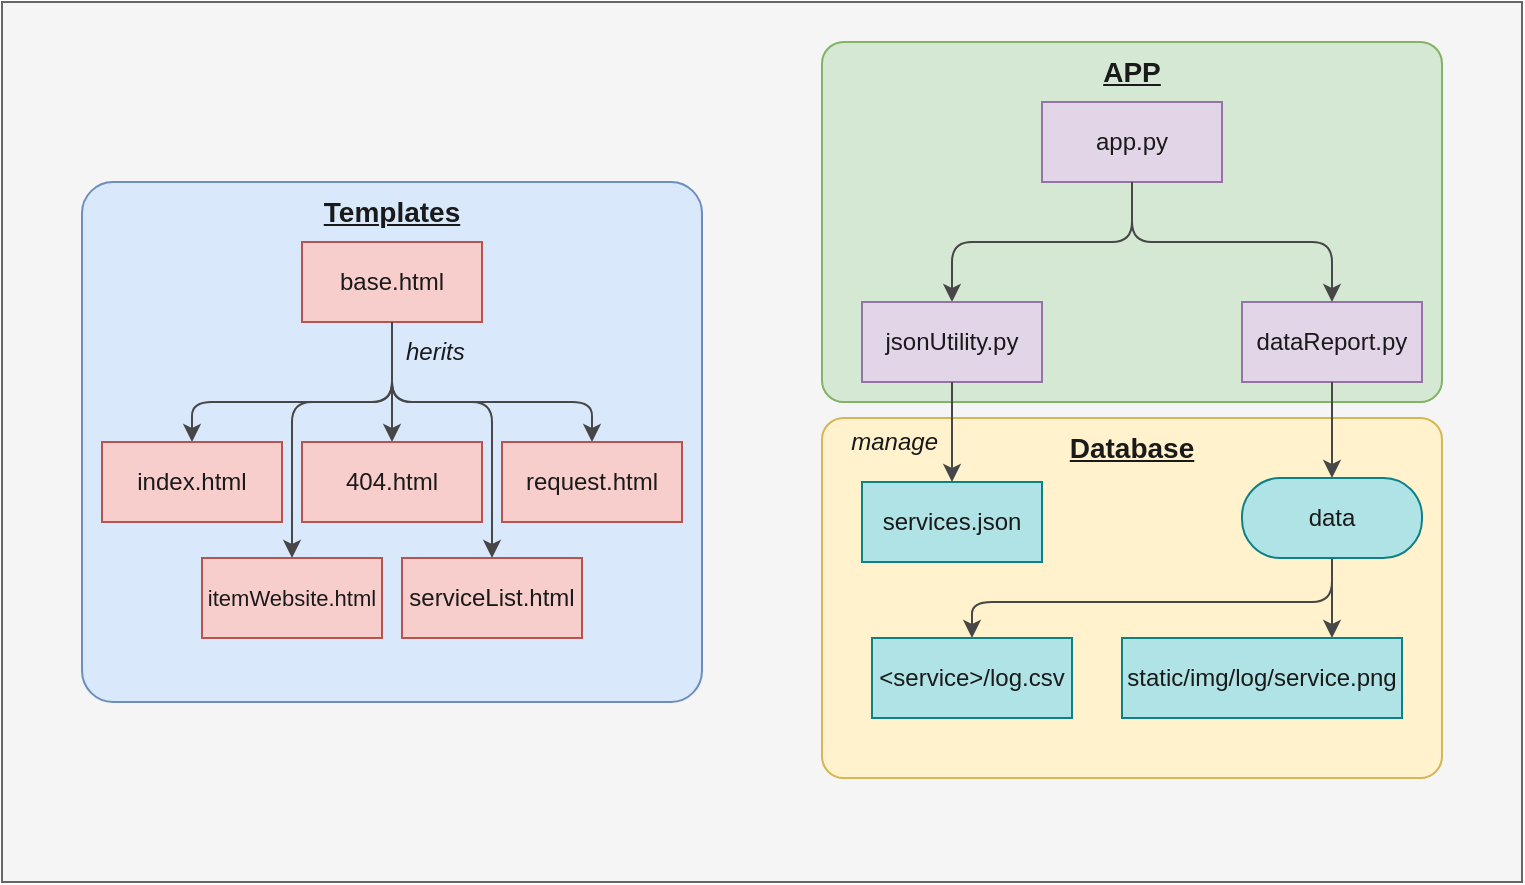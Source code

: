 <mxfile>
    <diagram id="ZKKhcdbOqJRwUNd-fRH-" name="Page-1">
        <mxGraphModel dx="549" dy="605" grid="1" gridSize="10" guides="1" tooltips="1" connect="1" arrows="1" fold="1" page="1" pageScale="1" pageWidth="827" pageHeight="1169" math="0" shadow="0">
            <root>
                <mxCell id="0"/>
                <mxCell id="1" parent="0"/>
                <mxCell id="2" value="" style="rounded=0;whiteSpace=wrap;html=1;fillColor=#f5f5f5;fontColor=#333333;strokeColor=#666666;" vertex="1" parent="1">
                    <mxGeometry x="50" y="120" width="760" height="440" as="geometry"/>
                </mxCell>
                <mxCell id="4" value="&lt;p style=&quot;line-height: 310%;&quot;&gt;&lt;br&gt;&lt;/p&gt;" style="rounded=1;whiteSpace=wrap;html=1;fillColor=#dae8fc;strokeColor=#6c8ebf;arcSize=6;" vertex="1" parent="1">
                    <mxGeometry x="90" y="210" width="310" height="260" as="geometry"/>
                </mxCell>
                <mxCell id="5" value="&lt;b&gt;&lt;u&gt;&lt;font style=&quot;font-size: 14px;&quot;&gt;Templates&lt;/font&gt;&lt;/u&gt;&lt;/b&gt;" style="text;html=1;strokeColor=none;fillColor=none;align=center;verticalAlign=middle;whiteSpace=wrap;rounded=0;fontColor=#1A1A1A;" vertex="1" parent="1">
                    <mxGeometry x="215" y="210" width="60" height="30" as="geometry"/>
                </mxCell>
                <mxCell id="13" style="edgeStyle=none;html=1;entryX=0.5;entryY=0;entryDx=0;entryDy=0;fontSize=11;fontColor=#1A1A1A;strokeColor=#474747;exitX=0.5;exitY=1;exitDx=0;exitDy=0;" edge="1" parent="1" source="6" target="7">
                    <mxGeometry relative="1" as="geometry">
                        <Array as="points">
                            <mxPoint x="245" y="320"/>
                            <mxPoint x="145" y="320"/>
                        </Array>
                    </mxGeometry>
                </mxCell>
                <mxCell id="6" value="&lt;font color=&quot;#1a1a1a&quot;&gt;base.html&lt;/font&gt;" style="rounded=0;whiteSpace=wrap;html=1;fillColor=#f8cecc;strokeColor=#b85450;" vertex="1" parent="1">
                    <mxGeometry x="200" y="240" width="90" height="40" as="geometry"/>
                </mxCell>
                <mxCell id="7" value="&lt;font color=&quot;#1a1a1a&quot;&gt;index.html&lt;br&gt;&lt;/font&gt;" style="rounded=0;whiteSpace=wrap;html=1;fillColor=#f8cecc;strokeColor=#b85450;" vertex="1" parent="1">
                    <mxGeometry x="100" y="340" width="90" height="40" as="geometry"/>
                </mxCell>
                <mxCell id="8" value="&lt;font color=&quot;#1a1a1a&quot;&gt;404.html&lt;br&gt;&lt;/font&gt;" style="rounded=0;whiteSpace=wrap;html=1;fillColor=#f8cecc;strokeColor=#b85450;" vertex="1" parent="1">
                    <mxGeometry x="200" y="340" width="90" height="40" as="geometry"/>
                </mxCell>
                <mxCell id="10" value="&lt;font color=&quot;#1a1a1a&quot;&gt;serviceList.html&lt;br&gt;&lt;/font&gt;" style="rounded=0;whiteSpace=wrap;html=1;fillColor=#f8cecc;strokeColor=#b85450;" vertex="1" parent="1">
                    <mxGeometry x="250" y="398" width="90" height="40" as="geometry"/>
                </mxCell>
                <mxCell id="11" value="&lt;font color=&quot;#1a1a1a&quot;&gt;request.html&lt;br&gt;&lt;/font&gt;" style="rounded=0;whiteSpace=wrap;html=1;fillColor=#f8cecc;strokeColor=#b85450;" vertex="1" parent="1">
                    <mxGeometry x="300" y="340" width="90" height="40" as="geometry"/>
                </mxCell>
                <mxCell id="12" value="&lt;font color=&quot;#1a1a1a&quot;&gt;&lt;font style=&quot;font-size: 11px;&quot;&gt;itemWebsite.html&lt;/font&gt;&lt;br&gt;&lt;/font&gt;" style="rounded=0;whiteSpace=wrap;html=1;fillColor=#f8cecc;strokeColor=#b85450;" vertex="1" parent="1">
                    <mxGeometry x="150" y="398" width="90" height="40" as="geometry"/>
                </mxCell>
                <mxCell id="14" style="edgeStyle=none;html=1;entryX=0.5;entryY=0;entryDx=0;entryDy=0;fontSize=11;fontColor=#1A1A1A;strokeColor=#474747;exitX=0.5;exitY=1;exitDx=0;exitDy=0;" edge="1" parent="1" source="6" target="12">
                    <mxGeometry relative="1" as="geometry">
                        <mxPoint x="221.667" y="310" as="sourcePoint"/>
                        <mxPoint x="155" y="350" as="targetPoint"/>
                        <Array as="points">
                            <mxPoint x="245" y="320"/>
                            <mxPoint x="195" y="320"/>
                        </Array>
                    </mxGeometry>
                </mxCell>
                <mxCell id="15" style="edgeStyle=none;html=1;entryX=0.5;entryY=0;entryDx=0;entryDy=0;fontSize=11;fontColor=#1A1A1A;strokeColor=#474747;exitX=0.5;exitY=1;exitDx=0;exitDy=0;" edge="1" parent="1" source="6" target="10">
                    <mxGeometry relative="1" as="geometry">
                        <mxPoint x="240" y="300" as="sourcePoint"/>
                        <mxPoint x="165" y="360" as="targetPoint"/>
                        <Array as="points">
                            <mxPoint x="245" y="320"/>
                            <mxPoint x="295" y="320"/>
                        </Array>
                    </mxGeometry>
                </mxCell>
                <mxCell id="16" style="edgeStyle=none;html=1;entryX=0.5;entryY=0;entryDx=0;entryDy=0;fontSize=11;fontColor=#1A1A1A;strokeColor=#474747;exitX=0.5;exitY=1;exitDx=0;exitDy=0;" edge="1" parent="1" source="6" target="8">
                    <mxGeometry relative="1" as="geometry">
                        <mxPoint x="250" y="300" as="sourcePoint"/>
                        <mxPoint x="175" y="370" as="targetPoint"/>
                    </mxGeometry>
                </mxCell>
                <mxCell id="17" style="edgeStyle=none;html=1;entryX=0.5;entryY=0;entryDx=0;entryDy=0;fontSize=11;fontColor=#1A1A1A;strokeColor=#474747;exitX=0.5;exitY=1;exitDx=0;exitDy=0;" edge="1" parent="1" source="6" target="11">
                    <mxGeometry relative="1" as="geometry">
                        <mxPoint x="251.667" y="340" as="sourcePoint"/>
                        <mxPoint x="185" y="380" as="targetPoint"/>
                        <Array as="points">
                            <mxPoint x="245" y="320"/>
                            <mxPoint x="345" y="320"/>
                        </Array>
                    </mxGeometry>
                </mxCell>
                <mxCell id="18" value="&lt;font style=&quot;font-size: 12px;&quot;&gt;&lt;i&gt;herits&lt;/i&gt;&lt;/font&gt;" style="text;html=1;strokeColor=none;fillColor=none;align=left;verticalAlign=middle;whiteSpace=wrap;rounded=0;fontColor=#1A1A1A;" vertex="1" parent="1">
                    <mxGeometry x="250" y="280" width="60" height="30" as="geometry"/>
                </mxCell>
                <mxCell id="19" value="&lt;p style=&quot;line-height: 310%;&quot;&gt;&lt;br&gt;&lt;/p&gt;" style="rounded=1;whiteSpace=wrap;html=1;fillColor=#d5e8d4;strokeColor=#82b366;arcSize=6;" vertex="1" parent="1">
                    <mxGeometry x="460" y="140" width="310" height="180" as="geometry"/>
                </mxCell>
                <mxCell id="20" value="&lt;b&gt;&lt;u&gt;&lt;font style=&quot;font-size: 14px;&quot;&gt;APP&lt;/font&gt;&lt;/u&gt;&lt;/b&gt;" style="text;html=1;strokeColor=none;fillColor=none;align=center;verticalAlign=middle;whiteSpace=wrap;rounded=0;fontColor=#1A1A1A;" vertex="1" parent="1">
                    <mxGeometry x="585" y="140" width="60" height="30" as="geometry"/>
                </mxCell>
                <mxCell id="21" style="edgeStyle=none;html=1;entryX=0.5;entryY=0;entryDx=0;entryDy=0;fontSize=11;fontColor=#1A1A1A;strokeColor=#474747;exitX=0.5;exitY=1;exitDx=0;exitDy=0;" edge="1" parent="1" source="22" target="23">
                    <mxGeometry relative="1" as="geometry">
                        <mxPoint x="515" y="270" as="targetPoint"/>
                        <Array as="points">
                            <mxPoint x="615" y="240"/>
                            <mxPoint x="525" y="240"/>
                        </Array>
                    </mxGeometry>
                </mxCell>
                <mxCell id="22" value="&lt;font color=&quot;#1a1a1a&quot;&gt;app.py&lt;/font&gt;" style="rounded=0;whiteSpace=wrap;html=1;fillColor=#e1d5e7;strokeColor=#9673a6;" vertex="1" parent="1">
                    <mxGeometry x="570" y="170" width="90" height="40" as="geometry"/>
                </mxCell>
                <mxCell id="23" value="&lt;font color=&quot;#1a1a1a&quot;&gt;jsonUtility.py&lt;/font&gt;" style="rounded=0;whiteSpace=wrap;html=1;fillColor=#e1d5e7;strokeColor=#9673a6;" vertex="1" parent="1">
                    <mxGeometry x="480" y="270" width="90" height="40" as="geometry"/>
                </mxCell>
                <mxCell id="24" value="&lt;font color=&quot;#1a1a1a&quot;&gt;dataReport.py&lt;/font&gt;" style="rounded=0;whiteSpace=wrap;html=1;fillColor=#e1d5e7;strokeColor=#9673a6;" vertex="1" parent="1">
                    <mxGeometry x="670" y="270" width="90" height="40" as="geometry"/>
                </mxCell>
                <mxCell id="27" style="edgeStyle=none;html=1;entryX=0.5;entryY=0;entryDx=0;entryDy=0;fontSize=11;fontColor=#1A1A1A;strokeColor=#474747;exitX=0.5;exitY=1;exitDx=0;exitDy=0;" edge="1" parent="1" source="22" target="24">
                    <mxGeometry relative="1" as="geometry">
                        <mxPoint x="680" y="270" as="targetPoint"/>
                        <Array as="points">
                            <mxPoint x="615" y="240"/>
                            <mxPoint x="715" y="240"/>
                        </Array>
                        <mxPoint x="770" y="210" as="sourcePoint"/>
                    </mxGeometry>
                </mxCell>
                <mxCell id="28" value="&lt;p style=&quot;line-height: 310%;&quot;&gt;&lt;br&gt;&lt;/p&gt;" style="rounded=1;whiteSpace=wrap;html=1;fillColor=#fff2cc;strokeColor=#d6b656;arcSize=6;" vertex="1" parent="1">
                    <mxGeometry x="460" y="328" width="310" height="180" as="geometry"/>
                </mxCell>
                <mxCell id="29" value="&lt;b&gt;&lt;u&gt;&lt;font style=&quot;font-size: 14px;&quot;&gt;Database&lt;/font&gt;&lt;/u&gt;&lt;/b&gt;" style="text;html=1;strokeColor=none;fillColor=none;align=center;verticalAlign=middle;whiteSpace=wrap;rounded=0;fontColor=#1A1A1A;" vertex="1" parent="1">
                    <mxGeometry x="585" y="328" width="60" height="30" as="geometry"/>
                </mxCell>
                <mxCell id="31" value="&lt;font color=&quot;#1a1a1a&quot;&gt;services.json&lt;br&gt;&lt;/font&gt;" style="rounded=0;whiteSpace=wrap;html=1;fillColor=#b0e3e6;strokeColor=#0e8088;" vertex="1" parent="1">
                    <mxGeometry x="480" y="360" width="90" height="40" as="geometry"/>
                </mxCell>
                <mxCell id="33" style="edgeStyle=none;html=1;entryX=0.5;entryY=0;entryDx=0;entryDy=0;strokeColor=#474747;fontSize=12;fontColor=#1A1A1A;" edge="1" parent="1" source="23" target="31">
                    <mxGeometry relative="1" as="geometry"/>
                </mxCell>
                <mxCell id="34" value="&lt;font style=&quot;font-size: 12px;&quot;&gt;&lt;i&gt;manage&lt;/i&gt;&lt;/font&gt;" style="text;html=1;strokeColor=none;fillColor=none;align=right;verticalAlign=middle;whiteSpace=wrap;rounded=0;fontColor=#1A1A1A;" vertex="1" parent="1">
                    <mxGeometry x="460" y="325" width="60" height="30" as="geometry"/>
                </mxCell>
                <mxCell id="40" style="edgeStyle=none;html=1;entryX=0.5;entryY=0;entryDx=0;entryDy=0;strokeColor=#474747;fontSize=12;fontColor=#1A1A1A;exitX=0.5;exitY=1;exitDx=0;exitDy=0;" edge="1" parent="1" source="35" target="37">
                    <mxGeometry relative="1" as="geometry">
                        <Array as="points">
                            <mxPoint x="715" y="420"/>
                            <mxPoint x="535" y="420"/>
                        </Array>
                    </mxGeometry>
                </mxCell>
                <mxCell id="41" style="edgeStyle=none;html=1;entryX=0.75;entryY=0;entryDx=0;entryDy=0;strokeColor=#474747;fontSize=12;fontColor=#1A1A1A;" edge="1" parent="1" source="35" target="39">
                    <mxGeometry relative="1" as="geometry"/>
                </mxCell>
                <mxCell id="35" value="&lt;font color=&quot;#1a1a1a&quot;&gt;data&lt;br&gt;&lt;/font&gt;" style="rounded=1;whiteSpace=wrap;html=1;fillColor=#b0e3e6;strokeColor=#0e8088;glass=0;arcSize=48;" vertex="1" parent="1">
                    <mxGeometry x="670" y="358" width="90" height="40" as="geometry"/>
                </mxCell>
                <mxCell id="36" style="edgeStyle=none;html=1;strokeColor=#474747;fontSize=12;fontColor=#1A1A1A;" edge="1" parent="1" source="24" target="35">
                    <mxGeometry relative="1" as="geometry"/>
                </mxCell>
                <mxCell id="37" value="&lt;font color=&quot;#1a1a1a&quot;&gt;&amp;lt;service&amp;gt;/log.csv&lt;br&gt;&lt;/font&gt;" style="rounded=0;whiteSpace=wrap;html=1;fillColor=#b0e3e6;strokeColor=#0e8088;" vertex="1" parent="1">
                    <mxGeometry x="485" y="438" width="100" height="40" as="geometry"/>
                </mxCell>
                <mxCell id="39" value="&lt;font color=&quot;#1a1a1a&quot;&gt;static/img/log/service.png&lt;br&gt;&lt;/font&gt;" style="rounded=0;whiteSpace=wrap;html=1;fillColor=#b0e3e6;strokeColor=#0e8088;" vertex="1" parent="1">
                    <mxGeometry x="610" y="438" width="140" height="40" as="geometry"/>
                </mxCell>
            </root>
        </mxGraphModel>
    </diagram>
</mxfile>
